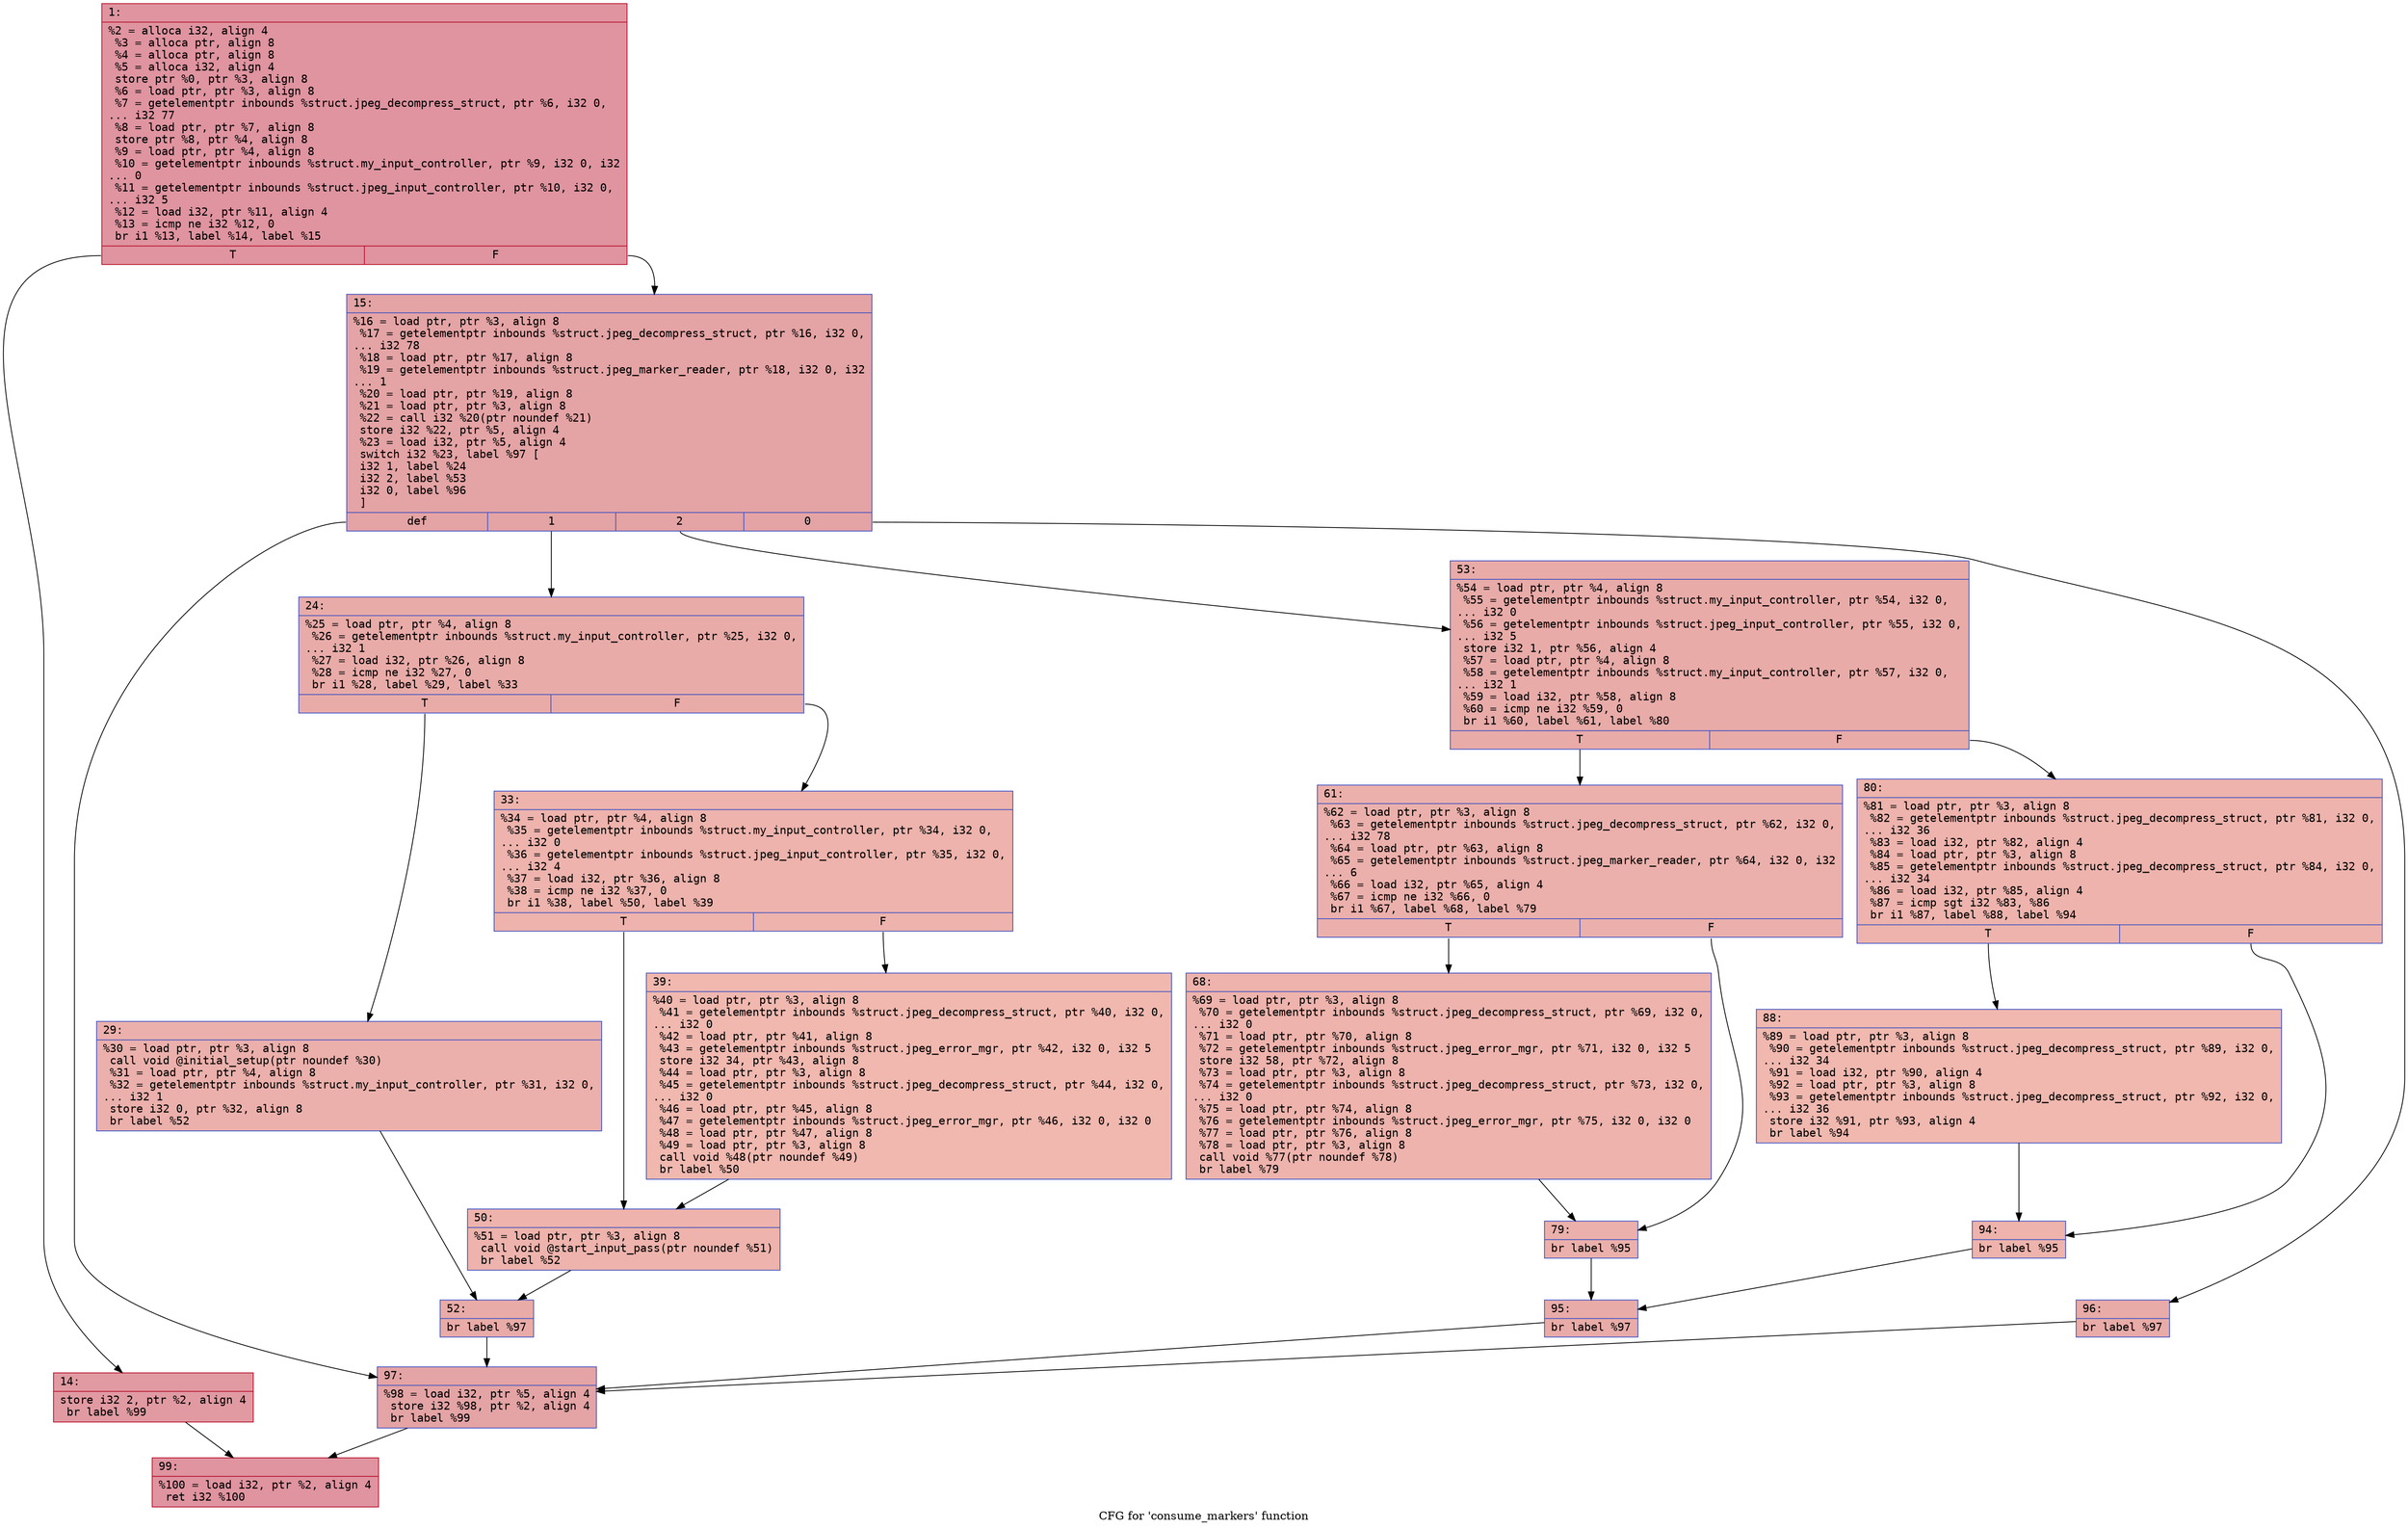 digraph "CFG for 'consume_markers' function" {
	label="CFG for 'consume_markers' function";

	Node0x6000012b8140 [shape=record,color="#b70d28ff", style=filled, fillcolor="#b70d2870" fontname="Courier",label="{1:\l|  %2 = alloca i32, align 4\l  %3 = alloca ptr, align 8\l  %4 = alloca ptr, align 8\l  %5 = alloca i32, align 4\l  store ptr %0, ptr %3, align 8\l  %6 = load ptr, ptr %3, align 8\l  %7 = getelementptr inbounds %struct.jpeg_decompress_struct, ptr %6, i32 0,\l... i32 77\l  %8 = load ptr, ptr %7, align 8\l  store ptr %8, ptr %4, align 8\l  %9 = load ptr, ptr %4, align 8\l  %10 = getelementptr inbounds %struct.my_input_controller, ptr %9, i32 0, i32\l... 0\l  %11 = getelementptr inbounds %struct.jpeg_input_controller, ptr %10, i32 0,\l... i32 5\l  %12 = load i32, ptr %11, align 4\l  %13 = icmp ne i32 %12, 0\l  br i1 %13, label %14, label %15\l|{<s0>T|<s1>F}}"];
	Node0x6000012b8140:s0 -> Node0x6000012b8190[tooltip="1 -> 14\nProbability 62.50%" ];
	Node0x6000012b8140:s1 -> Node0x6000012b81e0[tooltip="1 -> 15\nProbability 37.50%" ];
	Node0x6000012b8190 [shape=record,color="#b70d28ff", style=filled, fillcolor="#bb1b2c70" fontname="Courier",label="{14:\l|  store i32 2, ptr %2, align 4\l  br label %99\l}"];
	Node0x6000012b8190 -> Node0x6000012b8730[tooltip="14 -> 99\nProbability 100.00%" ];
	Node0x6000012b81e0 [shape=record,color="#3d50c3ff", style=filled, fillcolor="#c32e3170" fontname="Courier",label="{15:\l|  %16 = load ptr, ptr %3, align 8\l  %17 = getelementptr inbounds %struct.jpeg_decompress_struct, ptr %16, i32 0,\l... i32 78\l  %18 = load ptr, ptr %17, align 8\l  %19 = getelementptr inbounds %struct.jpeg_marker_reader, ptr %18, i32 0, i32\l... 1\l  %20 = load ptr, ptr %19, align 8\l  %21 = load ptr, ptr %3, align 8\l  %22 = call i32 %20(ptr noundef %21)\l  store i32 %22, ptr %5, align 4\l  %23 = load i32, ptr %5, align 4\l  switch i32 %23, label %97 [\l    i32 1, label %24\l    i32 2, label %53\l    i32 0, label %96\l  ]\l|{<s0>def|<s1>1|<s2>2|<s3>0}}"];
	Node0x6000012b81e0:s0 -> Node0x6000012b86e0[tooltip="15 -> 97\nProbability 25.00%" ];
	Node0x6000012b81e0:s1 -> Node0x6000012b8230[tooltip="15 -> 24\nProbability 25.00%" ];
	Node0x6000012b81e0:s2 -> Node0x6000012b8410[tooltip="15 -> 53\nProbability 25.00%" ];
	Node0x6000012b81e0:s3 -> Node0x6000012b8690[tooltip="15 -> 96\nProbability 25.00%" ];
	Node0x6000012b8230 [shape=record,color="#3d50c3ff", style=filled, fillcolor="#cc403a70" fontname="Courier",label="{24:\l|  %25 = load ptr, ptr %4, align 8\l  %26 = getelementptr inbounds %struct.my_input_controller, ptr %25, i32 0,\l... i32 1\l  %27 = load i32, ptr %26, align 8\l  %28 = icmp ne i32 %27, 0\l  br i1 %28, label %29, label %33\l|{<s0>T|<s1>F}}"];
	Node0x6000012b8230:s0 -> Node0x6000012b8280[tooltip="24 -> 29\nProbability 62.50%" ];
	Node0x6000012b8230:s1 -> Node0x6000012b82d0[tooltip="24 -> 33\nProbability 37.50%" ];
	Node0x6000012b8280 [shape=record,color="#3d50c3ff", style=filled, fillcolor="#d24b4070" fontname="Courier",label="{29:\l|  %30 = load ptr, ptr %3, align 8\l  call void @initial_setup(ptr noundef %30)\l  %31 = load ptr, ptr %4, align 8\l  %32 = getelementptr inbounds %struct.my_input_controller, ptr %31, i32 0,\l... i32 1\l  store i32 0, ptr %32, align 8\l  br label %52\l}"];
	Node0x6000012b8280 -> Node0x6000012b83c0[tooltip="29 -> 52\nProbability 100.00%" ];
	Node0x6000012b82d0 [shape=record,color="#3d50c3ff", style=filled, fillcolor="#d6524470" fontname="Courier",label="{33:\l|  %34 = load ptr, ptr %4, align 8\l  %35 = getelementptr inbounds %struct.my_input_controller, ptr %34, i32 0,\l... i32 0\l  %36 = getelementptr inbounds %struct.jpeg_input_controller, ptr %35, i32 0,\l... i32 4\l  %37 = load i32, ptr %36, align 8\l  %38 = icmp ne i32 %37, 0\l  br i1 %38, label %50, label %39\l|{<s0>T|<s1>F}}"];
	Node0x6000012b82d0:s0 -> Node0x6000012b8370[tooltip="33 -> 50\nProbability 62.50%" ];
	Node0x6000012b82d0:s1 -> Node0x6000012b8320[tooltip="33 -> 39\nProbability 37.50%" ];
	Node0x6000012b8320 [shape=record,color="#3d50c3ff", style=filled, fillcolor="#dc5d4a70" fontname="Courier",label="{39:\l|  %40 = load ptr, ptr %3, align 8\l  %41 = getelementptr inbounds %struct.jpeg_decompress_struct, ptr %40, i32 0,\l... i32 0\l  %42 = load ptr, ptr %41, align 8\l  %43 = getelementptr inbounds %struct.jpeg_error_mgr, ptr %42, i32 0, i32 5\l  store i32 34, ptr %43, align 8\l  %44 = load ptr, ptr %3, align 8\l  %45 = getelementptr inbounds %struct.jpeg_decompress_struct, ptr %44, i32 0,\l... i32 0\l  %46 = load ptr, ptr %45, align 8\l  %47 = getelementptr inbounds %struct.jpeg_error_mgr, ptr %46, i32 0, i32 0\l  %48 = load ptr, ptr %47, align 8\l  %49 = load ptr, ptr %3, align 8\l  call void %48(ptr noundef %49)\l  br label %50\l}"];
	Node0x6000012b8320 -> Node0x6000012b8370[tooltip="39 -> 50\nProbability 100.00%" ];
	Node0x6000012b8370 [shape=record,color="#3d50c3ff", style=filled, fillcolor="#d6524470" fontname="Courier",label="{50:\l|  %51 = load ptr, ptr %3, align 8\l  call void @start_input_pass(ptr noundef %51)\l  br label %52\l}"];
	Node0x6000012b8370 -> Node0x6000012b83c0[tooltip="50 -> 52\nProbability 100.00%" ];
	Node0x6000012b83c0 [shape=record,color="#3d50c3ff", style=filled, fillcolor="#cc403a70" fontname="Courier",label="{52:\l|  br label %97\l}"];
	Node0x6000012b83c0 -> Node0x6000012b86e0[tooltip="52 -> 97\nProbability 100.00%" ];
	Node0x6000012b8410 [shape=record,color="#3d50c3ff", style=filled, fillcolor="#cc403a70" fontname="Courier",label="{53:\l|  %54 = load ptr, ptr %4, align 8\l  %55 = getelementptr inbounds %struct.my_input_controller, ptr %54, i32 0,\l... i32 0\l  %56 = getelementptr inbounds %struct.jpeg_input_controller, ptr %55, i32 0,\l... i32 5\l  store i32 1, ptr %56, align 4\l  %57 = load ptr, ptr %4, align 8\l  %58 = getelementptr inbounds %struct.my_input_controller, ptr %57, i32 0,\l... i32 1\l  %59 = load i32, ptr %58, align 8\l  %60 = icmp ne i32 %59, 0\l  br i1 %60, label %61, label %80\l|{<s0>T|<s1>F}}"];
	Node0x6000012b8410:s0 -> Node0x6000012b8460[tooltip="53 -> 61\nProbability 62.50%" ];
	Node0x6000012b8410:s1 -> Node0x6000012b8550[tooltip="53 -> 80\nProbability 37.50%" ];
	Node0x6000012b8460 [shape=record,color="#3d50c3ff", style=filled, fillcolor="#d24b4070" fontname="Courier",label="{61:\l|  %62 = load ptr, ptr %3, align 8\l  %63 = getelementptr inbounds %struct.jpeg_decompress_struct, ptr %62, i32 0,\l... i32 78\l  %64 = load ptr, ptr %63, align 8\l  %65 = getelementptr inbounds %struct.jpeg_marker_reader, ptr %64, i32 0, i32\l... 6\l  %66 = load i32, ptr %65, align 4\l  %67 = icmp ne i32 %66, 0\l  br i1 %67, label %68, label %79\l|{<s0>T|<s1>F}}"];
	Node0x6000012b8460:s0 -> Node0x6000012b84b0[tooltip="61 -> 68\nProbability 62.50%" ];
	Node0x6000012b8460:s1 -> Node0x6000012b8500[tooltip="61 -> 79\nProbability 37.50%" ];
	Node0x6000012b84b0 [shape=record,color="#3d50c3ff", style=filled, fillcolor="#d6524470" fontname="Courier",label="{68:\l|  %69 = load ptr, ptr %3, align 8\l  %70 = getelementptr inbounds %struct.jpeg_decompress_struct, ptr %69, i32 0,\l... i32 0\l  %71 = load ptr, ptr %70, align 8\l  %72 = getelementptr inbounds %struct.jpeg_error_mgr, ptr %71, i32 0, i32 5\l  store i32 58, ptr %72, align 8\l  %73 = load ptr, ptr %3, align 8\l  %74 = getelementptr inbounds %struct.jpeg_decompress_struct, ptr %73, i32 0,\l... i32 0\l  %75 = load ptr, ptr %74, align 8\l  %76 = getelementptr inbounds %struct.jpeg_error_mgr, ptr %75, i32 0, i32 0\l  %77 = load ptr, ptr %76, align 8\l  %78 = load ptr, ptr %3, align 8\l  call void %77(ptr noundef %78)\l  br label %79\l}"];
	Node0x6000012b84b0 -> Node0x6000012b8500[tooltip="68 -> 79\nProbability 100.00%" ];
	Node0x6000012b8500 [shape=record,color="#3d50c3ff", style=filled, fillcolor="#d24b4070" fontname="Courier",label="{79:\l|  br label %95\l}"];
	Node0x6000012b8500 -> Node0x6000012b8640[tooltip="79 -> 95\nProbability 100.00%" ];
	Node0x6000012b8550 [shape=record,color="#3d50c3ff", style=filled, fillcolor="#d6524470" fontname="Courier",label="{80:\l|  %81 = load ptr, ptr %3, align 8\l  %82 = getelementptr inbounds %struct.jpeg_decompress_struct, ptr %81, i32 0,\l... i32 36\l  %83 = load i32, ptr %82, align 4\l  %84 = load ptr, ptr %3, align 8\l  %85 = getelementptr inbounds %struct.jpeg_decompress_struct, ptr %84, i32 0,\l... i32 34\l  %86 = load i32, ptr %85, align 4\l  %87 = icmp sgt i32 %83, %86\l  br i1 %87, label %88, label %94\l|{<s0>T|<s1>F}}"];
	Node0x6000012b8550:s0 -> Node0x6000012b85a0[tooltip="80 -> 88\nProbability 50.00%" ];
	Node0x6000012b8550:s1 -> Node0x6000012b85f0[tooltip="80 -> 94\nProbability 50.00%" ];
	Node0x6000012b85a0 [shape=record,color="#3d50c3ff", style=filled, fillcolor="#dc5d4a70" fontname="Courier",label="{88:\l|  %89 = load ptr, ptr %3, align 8\l  %90 = getelementptr inbounds %struct.jpeg_decompress_struct, ptr %89, i32 0,\l... i32 34\l  %91 = load i32, ptr %90, align 4\l  %92 = load ptr, ptr %3, align 8\l  %93 = getelementptr inbounds %struct.jpeg_decompress_struct, ptr %92, i32 0,\l... i32 36\l  store i32 %91, ptr %93, align 4\l  br label %94\l}"];
	Node0x6000012b85a0 -> Node0x6000012b85f0[tooltip="88 -> 94\nProbability 100.00%" ];
	Node0x6000012b85f0 [shape=record,color="#3d50c3ff", style=filled, fillcolor="#d6524470" fontname="Courier",label="{94:\l|  br label %95\l}"];
	Node0x6000012b85f0 -> Node0x6000012b8640[tooltip="94 -> 95\nProbability 100.00%" ];
	Node0x6000012b8640 [shape=record,color="#3d50c3ff", style=filled, fillcolor="#cc403a70" fontname="Courier",label="{95:\l|  br label %97\l}"];
	Node0x6000012b8640 -> Node0x6000012b86e0[tooltip="95 -> 97\nProbability 100.00%" ];
	Node0x6000012b8690 [shape=record,color="#3d50c3ff", style=filled, fillcolor="#cc403a70" fontname="Courier",label="{96:\l|  br label %97\l}"];
	Node0x6000012b8690 -> Node0x6000012b86e0[tooltip="96 -> 97\nProbability 100.00%" ];
	Node0x6000012b86e0 [shape=record,color="#3d50c3ff", style=filled, fillcolor="#c32e3170" fontname="Courier",label="{97:\l|  %98 = load i32, ptr %5, align 4\l  store i32 %98, ptr %2, align 4\l  br label %99\l}"];
	Node0x6000012b86e0 -> Node0x6000012b8730[tooltip="97 -> 99\nProbability 100.00%" ];
	Node0x6000012b8730 [shape=record,color="#b70d28ff", style=filled, fillcolor="#b70d2870" fontname="Courier",label="{99:\l|  %100 = load i32, ptr %2, align 4\l  ret i32 %100\l}"];
}
